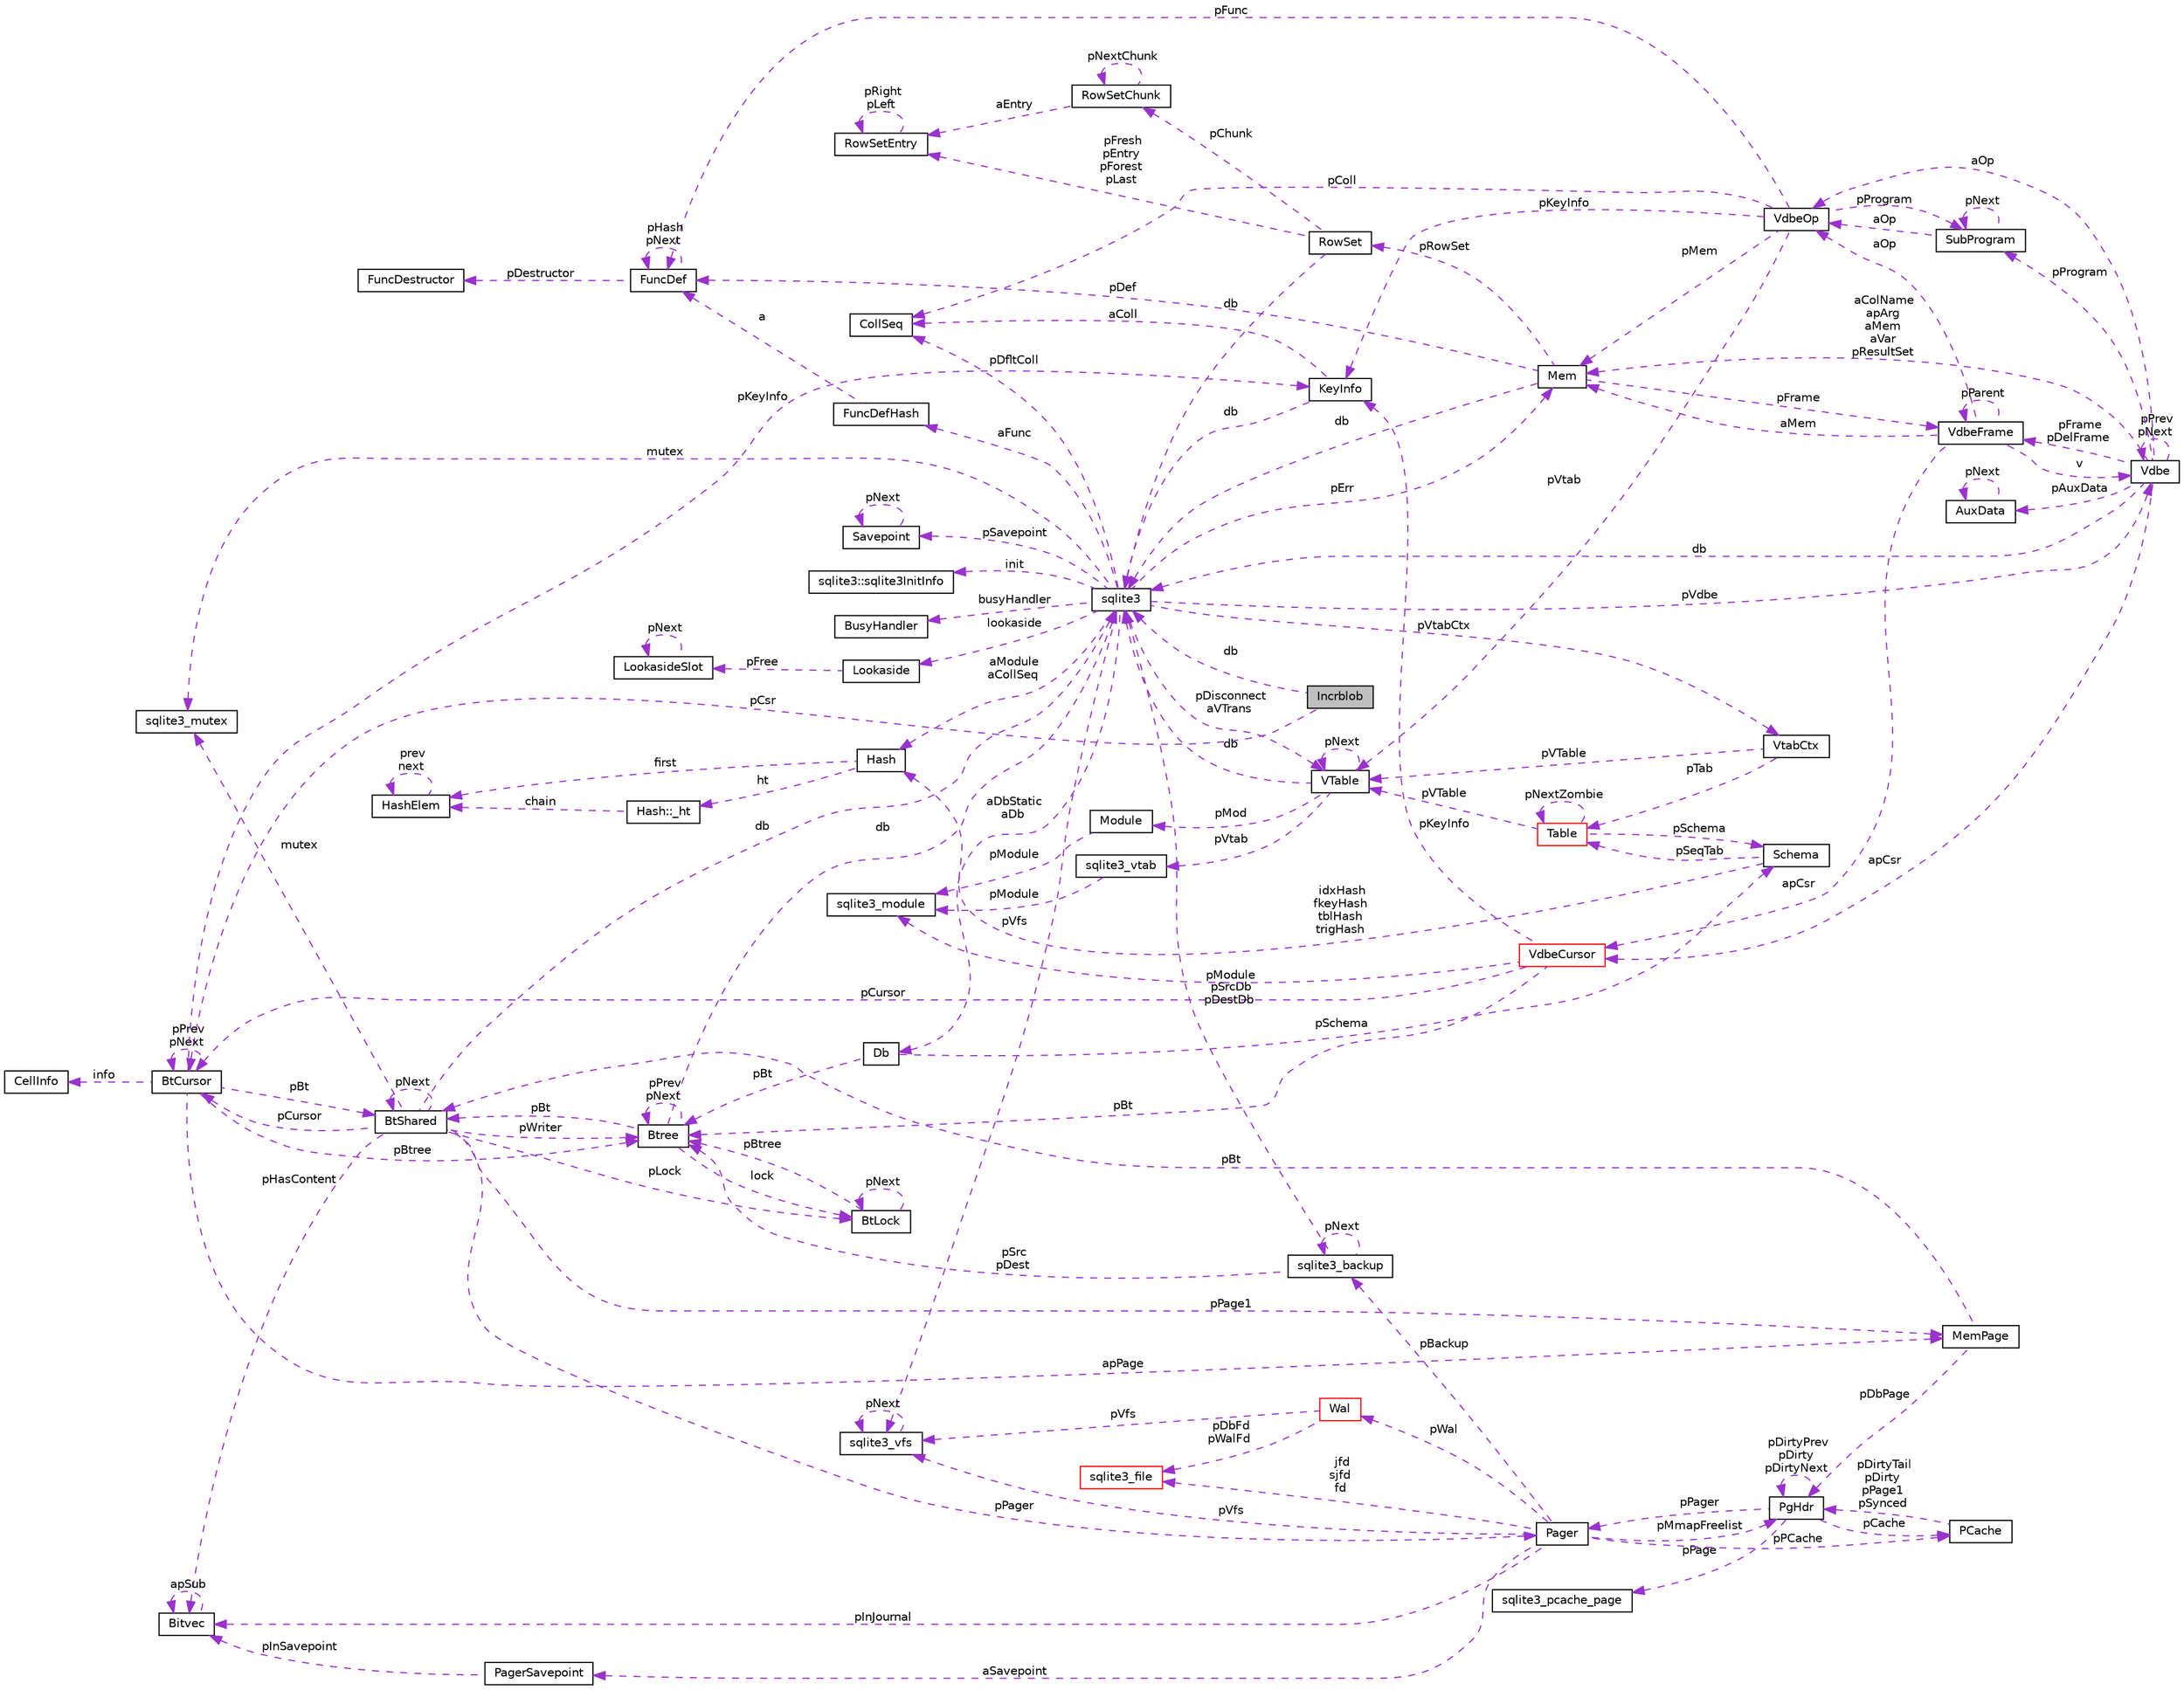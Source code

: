 digraph G
{
 // INTERACTIVE_SVG=YES
  edge [fontname="Helvetica",fontsize="10",labelfontname="Helvetica",labelfontsize="10"];
  node [fontname="Helvetica",fontsize="10",shape=record];
  rankdir="LR";
  Node1 [label="Incrblob",height=0.2,width=0.4,color="black", fillcolor="grey75", style="filled" fontcolor="black"];
  Node2 -> Node1 [dir="back",color="darkorchid3",fontsize="10",style="dashed",label=" pCsr" ,fontname="Helvetica"];
  Node2 [label="BtCursor",height=0.2,width=0.4,color="black", fillcolor="white", style="filled",URL="$db/d2c/struct_bt_cursor.html"];
  Node2 -> Node2 [dir="back",color="darkorchid3",fontsize="10",style="dashed",label=" pPrev\npNext" ,fontname="Helvetica"];
  Node3 -> Node2 [dir="back",color="darkorchid3",fontsize="10",style="dashed",label=" info" ,fontname="Helvetica"];
  Node3 [label="CellInfo",height=0.2,width=0.4,color="black", fillcolor="white", style="filled",URL="$de/dbe/struct_cell_info.html"];
  Node4 -> Node2 [dir="back",color="darkorchid3",fontsize="10",style="dashed",label=" pBt" ,fontname="Helvetica"];
  Node4 [label="BtShared",height=0.2,width=0.4,color="black", fillcolor="white", style="filled",URL="$d3/d1f/struct_bt_shared.html"];
  Node2 -> Node4 [dir="back",color="darkorchid3",fontsize="10",style="dashed",label=" pCursor" ,fontname="Helvetica"];
  Node4 -> Node4 [dir="back",color="darkorchid3",fontsize="10",style="dashed",label=" pNext" ,fontname="Helvetica"];
  Node5 -> Node4 [dir="back",color="darkorchid3",fontsize="10",style="dashed",label=" db" ,fontname="Helvetica"];
  Node5 [label="sqlite3",height=0.2,width=0.4,color="black", fillcolor="white", style="filled",URL="$d9/dcd/structsqlite3.html"];
  Node6 -> Node5 [dir="back",color="darkorchid3",fontsize="10",style="dashed",label=" pErr" ,fontname="Helvetica"];
  Node6 [label="Mem",height=0.2,width=0.4,color="black", fillcolor="white", style="filled",URL="$df/d48/struct_mem.html"];
  Node5 -> Node6 [dir="back",color="darkorchid3",fontsize="10",style="dashed",label=" db" ,fontname="Helvetica"];
  Node7 -> Node6 [dir="back",color="darkorchid3",fontsize="10",style="dashed",label=" pFrame" ,fontname="Helvetica"];
  Node7 [label="VdbeFrame",height=0.2,width=0.4,color="black", fillcolor="white", style="filled",URL="$de/d74/struct_vdbe_frame.html"];
  Node6 -> Node7 [dir="back",color="darkorchid3",fontsize="10",style="dashed",label=" aMem" ,fontname="Helvetica"];
  Node8 -> Node7 [dir="back",color="darkorchid3",fontsize="10",style="dashed",label=" v" ,fontname="Helvetica"];
  Node8 [label="Vdbe",height=0.2,width=0.4,color="black", fillcolor="white", style="filled",URL="$db/df8/struct_vdbe.html"];
  Node8 -> Node8 [dir="back",color="darkorchid3",fontsize="10",style="dashed",label=" pPrev\npNext" ,fontname="Helvetica"];
  Node6 -> Node8 [dir="back",color="darkorchid3",fontsize="10",style="dashed",label=" aColName\napArg\naMem\naVar\npResultSet" ,fontname="Helvetica"];
  Node5 -> Node8 [dir="back",color="darkorchid3",fontsize="10",style="dashed",label=" db" ,fontname="Helvetica"];
  Node7 -> Node8 [dir="back",color="darkorchid3",fontsize="10",style="dashed",label=" pFrame\npDelFrame" ,fontname="Helvetica"];
  Node9 -> Node8 [dir="back",color="darkorchid3",fontsize="10",style="dashed",label=" pAuxData" ,fontname="Helvetica"];
  Node9 [label="AuxData",height=0.2,width=0.4,color="black", fillcolor="white", style="filled",URL="$d5/d59/struct_aux_data.html"];
  Node9 -> Node9 [dir="back",color="darkorchid3",fontsize="10",style="dashed",label=" pNext" ,fontname="Helvetica"];
  Node10 -> Node8 [dir="back",color="darkorchid3",fontsize="10",style="dashed",label=" pProgram" ,fontname="Helvetica"];
  Node10 [label="SubProgram",height=0.2,width=0.4,color="black", fillcolor="white", style="filled",URL="$d4/d16/struct_sub_program.html"];
  Node10 -> Node10 [dir="back",color="darkorchid3",fontsize="10",style="dashed",label=" pNext" ,fontname="Helvetica"];
  Node11 -> Node10 [dir="back",color="darkorchid3",fontsize="10",style="dashed",label=" aOp" ,fontname="Helvetica"];
  Node11 [label="VdbeOp",height=0.2,width=0.4,color="black", fillcolor="white", style="filled",URL="$d2/dd9/struct_vdbe_op.html"];
  Node6 -> Node11 [dir="back",color="darkorchid3",fontsize="10",style="dashed",label=" pMem" ,fontname="Helvetica"];
  Node12 -> Node11 [dir="back",color="darkorchid3",fontsize="10",style="dashed",label=" pColl" ,fontname="Helvetica"];
  Node12 [label="CollSeq",height=0.2,width=0.4,color="black", fillcolor="white", style="filled",URL="$d0/d7d/struct_coll_seq.html"];
  Node13 -> Node11 [dir="back",color="darkorchid3",fontsize="10",style="dashed",label=" pVtab" ,fontname="Helvetica"];
  Node13 [label="VTable",height=0.2,width=0.4,color="black", fillcolor="white", style="filled",URL="$db/d7e/struct_v_table.html"];
  Node5 -> Node13 [dir="back",color="darkorchid3",fontsize="10",style="dashed",label=" db" ,fontname="Helvetica"];
  Node13 -> Node13 [dir="back",color="darkorchid3",fontsize="10",style="dashed",label=" pNext" ,fontname="Helvetica"];
  Node14 -> Node13 [dir="back",color="darkorchid3",fontsize="10",style="dashed",label=" pMod" ,fontname="Helvetica"];
  Node14 [label="Module",height=0.2,width=0.4,color="black", fillcolor="white", style="filled",URL="$d0/d3b/struct_module.html"];
  Node15 -> Node14 [dir="back",color="darkorchid3",fontsize="10",style="dashed",label=" pModule" ,fontname="Helvetica"];
  Node15 [label="sqlite3_module",height=0.2,width=0.4,color="black", fillcolor="white", style="filled",URL="$dd/de4/structsqlite3__module.html"];
  Node16 -> Node13 [dir="back",color="darkorchid3",fontsize="10",style="dashed",label=" pVtab" ,fontname="Helvetica"];
  Node16 [label="sqlite3_vtab",height=0.2,width=0.4,color="black", fillcolor="white", style="filled",URL="$d3/d12/structsqlite3__vtab.html"];
  Node15 -> Node16 [dir="back",color="darkorchid3",fontsize="10",style="dashed",label=" pModule" ,fontname="Helvetica"];
  Node10 -> Node11 [dir="back",color="darkorchid3",fontsize="10",style="dashed",label=" pProgram" ,fontname="Helvetica"];
  Node17 -> Node11 [dir="back",color="darkorchid3",fontsize="10",style="dashed",label=" pKeyInfo" ,fontname="Helvetica"];
  Node17 [label="KeyInfo",height=0.2,width=0.4,color="black", fillcolor="white", style="filled",URL="$dc/d2f/struct_key_info.html"];
  Node5 -> Node17 [dir="back",color="darkorchid3",fontsize="10",style="dashed",label=" db" ,fontname="Helvetica"];
  Node12 -> Node17 [dir="back",color="darkorchid3",fontsize="10",style="dashed",label=" aColl" ,fontname="Helvetica"];
  Node18 -> Node11 [dir="back",color="darkorchid3",fontsize="10",style="dashed",label=" pFunc" ,fontname="Helvetica"];
  Node18 [label="FuncDef",height=0.2,width=0.4,color="black", fillcolor="white", style="filled",URL="$df/d38/struct_func_def.html"];
  Node19 -> Node18 [dir="back",color="darkorchid3",fontsize="10",style="dashed",label=" pDestructor" ,fontname="Helvetica"];
  Node19 [label="FuncDestructor",height=0.2,width=0.4,color="black", fillcolor="white", style="filled",URL="$d5/da4/struct_func_destructor.html"];
  Node18 -> Node18 [dir="back",color="darkorchid3",fontsize="10",style="dashed",label=" pHash\npNext" ,fontname="Helvetica"];
  Node20 -> Node8 [dir="back",color="darkorchid3",fontsize="10",style="dashed",label=" apCsr" ,fontname="Helvetica"];
  Node20 [label="VdbeCursor",height=0.2,width=0.4,color="red", fillcolor="white", style="filled",URL="$d5/dd1/struct_vdbe_cursor.html"];
  Node2 -> Node20 [dir="back",color="darkorchid3",fontsize="10",style="dashed",label=" pCursor" ,fontname="Helvetica"];
  Node15 -> Node20 [dir="back",color="darkorchid3",fontsize="10",style="dashed",label=" pModule" ,fontname="Helvetica"];
  Node17 -> Node20 [dir="back",color="darkorchid3",fontsize="10",style="dashed",label=" pKeyInfo" ,fontname="Helvetica"];
  Node21 -> Node20 [dir="back",color="darkorchid3",fontsize="10",style="dashed",label=" pBt" ,fontname="Helvetica"];
  Node21 [label="Btree",height=0.2,width=0.4,color="black", fillcolor="white", style="filled",URL="$d9/d90/struct_btree.html"];
  Node4 -> Node21 [dir="back",color="darkorchid3",fontsize="10",style="dashed",label=" pBt" ,fontname="Helvetica"];
  Node5 -> Node21 [dir="back",color="darkorchid3",fontsize="10",style="dashed",label=" db" ,fontname="Helvetica"];
  Node22 -> Node21 [dir="back",color="darkorchid3",fontsize="10",style="dashed",label=" lock" ,fontname="Helvetica"];
  Node22 [label="BtLock",height=0.2,width=0.4,color="black", fillcolor="white", style="filled",URL="$d1/d28/struct_bt_lock.html"];
  Node22 -> Node22 [dir="back",color="darkorchid3",fontsize="10",style="dashed",label=" pNext" ,fontname="Helvetica"];
  Node21 -> Node22 [dir="back",color="darkorchid3",fontsize="10",style="dashed",label=" pBtree" ,fontname="Helvetica"];
  Node21 -> Node21 [dir="back",color="darkorchid3",fontsize="10",style="dashed",label=" pPrev\npNext" ,fontname="Helvetica"];
  Node11 -> Node8 [dir="back",color="darkorchid3",fontsize="10",style="dashed",label=" aOp" ,fontname="Helvetica"];
  Node7 -> Node7 [dir="back",color="darkorchid3",fontsize="10",style="dashed",label=" pParent" ,fontname="Helvetica"];
  Node20 -> Node7 [dir="back",color="darkorchid3",fontsize="10",style="dashed",label=" apCsr" ,fontname="Helvetica"];
  Node11 -> Node7 [dir="back",color="darkorchid3",fontsize="10",style="dashed",label=" aOp" ,fontname="Helvetica"];
  Node23 -> Node6 [dir="back",color="darkorchid3",fontsize="10",style="dashed",label=" pRowSet" ,fontname="Helvetica"];
  Node23 [label="RowSet",height=0.2,width=0.4,color="black", fillcolor="white", style="filled",URL="$d5/d67/struct_row_set.html"];
  Node5 -> Node23 [dir="back",color="darkorchid3",fontsize="10",style="dashed",label=" db" ,fontname="Helvetica"];
  Node24 -> Node23 [dir="back",color="darkorchid3",fontsize="10",style="dashed",label=" pChunk" ,fontname="Helvetica"];
  Node24 [label="RowSetChunk",height=0.2,width=0.4,color="black", fillcolor="white", style="filled",URL="$d0/dd7/struct_row_set_chunk.html"];
  Node24 -> Node24 [dir="back",color="darkorchid3",fontsize="10",style="dashed",label=" pNextChunk" ,fontname="Helvetica"];
  Node25 -> Node24 [dir="back",color="darkorchid3",fontsize="10",style="dashed",label=" aEntry" ,fontname="Helvetica"];
  Node25 [label="RowSetEntry",height=0.2,width=0.4,color="black", fillcolor="white", style="filled",URL="$da/d66/struct_row_set_entry.html"];
  Node25 -> Node25 [dir="back",color="darkorchid3",fontsize="10",style="dashed",label=" pRight\npLeft" ,fontname="Helvetica"];
  Node25 -> Node23 [dir="back",color="darkorchid3",fontsize="10",style="dashed",label=" pFresh\npEntry\npForest\npLast" ,fontname="Helvetica"];
  Node18 -> Node6 [dir="back",color="darkorchid3",fontsize="10",style="dashed",label=" pDef" ,fontname="Helvetica"];
  Node8 -> Node5 [dir="back",color="darkorchid3",fontsize="10",style="dashed",label=" pVdbe" ,fontname="Helvetica"];
  Node26 -> Node5 [dir="back",color="darkorchid3",fontsize="10",style="dashed",label=" pSavepoint" ,fontname="Helvetica"];
  Node26 [label="Savepoint",height=0.2,width=0.4,color="black", fillcolor="white", style="filled",URL="$db/dde/struct_savepoint.html"];
  Node26 -> Node26 [dir="back",color="darkorchid3",fontsize="10",style="dashed",label=" pNext" ,fontname="Helvetica"];
  Node27 -> Node5 [dir="back",color="darkorchid3",fontsize="10",style="dashed",label=" aFunc" ,fontname="Helvetica"];
  Node27 [label="FuncDefHash",height=0.2,width=0.4,color="black", fillcolor="white", style="filled",URL="$db/dfc/struct_func_def_hash.html"];
  Node18 -> Node27 [dir="back",color="darkorchid3",fontsize="10",style="dashed",label=" a" ,fontname="Helvetica"];
  Node28 -> Node5 [dir="back",color="darkorchid3",fontsize="10",style="dashed",label=" lookaside" ,fontname="Helvetica"];
  Node28 [label="Lookaside",height=0.2,width=0.4,color="black", fillcolor="white", style="filled",URL="$d4/d8a/struct_lookaside.html"];
  Node29 -> Node28 [dir="back",color="darkorchid3",fontsize="10",style="dashed",label=" pFree" ,fontname="Helvetica"];
  Node29 [label="LookasideSlot",height=0.2,width=0.4,color="black", fillcolor="white", style="filled",URL="$dd/d17/struct_lookaside_slot.html"];
  Node29 -> Node29 [dir="back",color="darkorchid3",fontsize="10",style="dashed",label=" pNext" ,fontname="Helvetica"];
  Node30 -> Node5 [dir="back",color="darkorchid3",fontsize="10",style="dashed",label=" mutex" ,fontname="Helvetica"];
  Node30 [label="sqlite3_mutex",height=0.2,width=0.4,color="black", fillcolor="white", style="filled",URL="$d5/d3c/structsqlite3__mutex.html"];
  Node31 -> Node5 [dir="back",color="darkorchid3",fontsize="10",style="dashed",label=" pVfs" ,fontname="Helvetica"];
  Node31 [label="sqlite3_vfs",height=0.2,width=0.4,color="black", fillcolor="white", style="filled",URL="$d3/d36/structsqlite3__vfs.html"];
  Node31 -> Node31 [dir="back",color="darkorchid3",fontsize="10",style="dashed",label=" pNext" ,fontname="Helvetica"];
  Node32 -> Node5 [dir="back",color="darkorchid3",fontsize="10",style="dashed",label=" init" ,fontname="Helvetica"];
  Node32 [label="sqlite3::sqlite3InitInfo",height=0.2,width=0.4,color="black", fillcolor="white", style="filled",URL="$d7/d84/structsqlite3_1_1sqlite3_init_info.html"];
  Node33 -> Node5 [dir="back",color="darkorchid3",fontsize="10",style="dashed",label=" busyHandler" ,fontname="Helvetica"];
  Node33 [label="BusyHandler",height=0.2,width=0.4,color="black", fillcolor="white", style="filled",URL="$d4/d89/struct_busy_handler.html"];
  Node34 -> Node5 [dir="back",color="darkorchid3",fontsize="10",style="dashed",label=" pVtabCtx" ,fontname="Helvetica"];
  Node34 [label="VtabCtx",height=0.2,width=0.4,color="black", fillcolor="white", style="filled",URL="$de/dae/struct_vtab_ctx.html"];
  Node13 -> Node34 [dir="back",color="darkorchid3",fontsize="10",style="dashed",label=" pVTable" ,fontname="Helvetica"];
  Node35 -> Node34 [dir="back",color="darkorchid3",fontsize="10",style="dashed",label=" pTab" ,fontname="Helvetica"];
  Node35 [label="Table",height=0.2,width=0.4,color="red", fillcolor="white", style="filled",URL="$d5/d0d/struct_table.html"];
  Node36 -> Node35 [dir="back",color="darkorchid3",fontsize="10",style="dashed",label=" pSchema" ,fontname="Helvetica"];
  Node36 [label="Schema",height=0.2,width=0.4,color="black", fillcolor="white", style="filled",URL="$df/d15/struct_schema.html"];
  Node35 -> Node36 [dir="back",color="darkorchid3",fontsize="10",style="dashed",label=" pSeqTab" ,fontname="Helvetica"];
  Node37 -> Node36 [dir="back",color="darkorchid3",fontsize="10",style="dashed",label=" idxHash\nfkeyHash\ntblHash\ntrigHash" ,fontname="Helvetica"];
  Node37 [label="Hash",height=0.2,width=0.4,color="black", fillcolor="white", style="filled",URL="$d2/d7a/struct_hash.html"];
  Node38 -> Node37 [dir="back",color="darkorchid3",fontsize="10",style="dashed",label=" ht" ,fontname="Helvetica"];
  Node38 [label="Hash::_ht",height=0.2,width=0.4,color="black", fillcolor="white", style="filled",URL="$dd/d00/struct_hash_1_1__ht.html"];
  Node39 -> Node38 [dir="back",color="darkorchid3",fontsize="10",style="dashed",label=" chain" ,fontname="Helvetica"];
  Node39 [label="HashElem",height=0.2,width=0.4,color="black", fillcolor="white", style="filled",URL="$df/d01/struct_hash_elem.html"];
  Node39 -> Node39 [dir="back",color="darkorchid3",fontsize="10",style="dashed",label=" prev\nnext" ,fontname="Helvetica"];
  Node39 -> Node37 [dir="back",color="darkorchid3",fontsize="10",style="dashed",label=" first" ,fontname="Helvetica"];
  Node13 -> Node35 [dir="back",color="darkorchid3",fontsize="10",style="dashed",label=" pVTable" ,fontname="Helvetica"];
  Node35 -> Node35 [dir="back",color="darkorchid3",fontsize="10",style="dashed",label=" pNextZombie" ,fontname="Helvetica"];
  Node12 -> Node5 [dir="back",color="darkorchid3",fontsize="10",style="dashed",label=" pDfltColl" ,fontname="Helvetica"];
  Node13 -> Node5 [dir="back",color="darkorchid3",fontsize="10",style="dashed",label=" pDisconnect\naVTrans" ,fontname="Helvetica"];
  Node40 -> Node5 [dir="back",color="darkorchid3",fontsize="10",style="dashed",label=" aDbStatic\naDb" ,fontname="Helvetica"];
  Node40 [label="Db",height=0.2,width=0.4,color="black", fillcolor="white", style="filled",URL="$db/dd1/struct_db.html"];
  Node36 -> Node40 [dir="back",color="darkorchid3",fontsize="10",style="dashed",label=" pSchema" ,fontname="Helvetica"];
  Node21 -> Node40 [dir="back",color="darkorchid3",fontsize="10",style="dashed",label=" pBt" ,fontname="Helvetica"];
  Node37 -> Node5 [dir="back",color="darkorchid3",fontsize="10",style="dashed",label=" aModule\naCollSeq" ,fontname="Helvetica"];
  Node41 -> Node4 [dir="back",color="darkorchid3",fontsize="10",style="dashed",label=" pHasContent" ,fontname="Helvetica"];
  Node41 [label="Bitvec",height=0.2,width=0.4,color="black", fillcolor="white", style="filled",URL="$d1/d89/struct_bitvec.html"];
  Node41 -> Node41 [dir="back",color="darkorchid3",fontsize="10",style="dashed",label=" apSub" ,fontname="Helvetica"];
  Node30 -> Node4 [dir="back",color="darkorchid3",fontsize="10",style="dashed",label=" mutex" ,fontname="Helvetica"];
  Node22 -> Node4 [dir="back",color="darkorchid3",fontsize="10",style="dashed",label=" pLock" ,fontname="Helvetica"];
  Node42 -> Node4 [dir="back",color="darkorchid3",fontsize="10",style="dashed",label=" pPage1" ,fontname="Helvetica"];
  Node42 [label="MemPage",height=0.2,width=0.4,color="black", fillcolor="white", style="filled",URL="$d8/d9f/struct_mem_page.html"];
  Node4 -> Node42 [dir="back",color="darkorchid3",fontsize="10",style="dashed",label=" pBt" ,fontname="Helvetica"];
  Node43 -> Node42 [dir="back",color="darkorchid3",fontsize="10",style="dashed",label=" pDbPage" ,fontname="Helvetica"];
  Node43 [label="PgHdr",height=0.2,width=0.4,color="black", fillcolor="white", style="filled",URL="$d7/de5/struct_pg_hdr.html"];
  Node44 -> Node43 [dir="back",color="darkorchid3",fontsize="10",style="dashed",label=" pPage" ,fontname="Helvetica"];
  Node44 [label="sqlite3_pcache_page",height=0.2,width=0.4,color="black", fillcolor="white", style="filled",URL="$d8/d72/structsqlite3__pcache__page.html"];
  Node45 -> Node43 [dir="back",color="darkorchid3",fontsize="10",style="dashed",label=" pCache" ,fontname="Helvetica"];
  Node45 [label="PCache",height=0.2,width=0.4,color="black", fillcolor="white", style="filled",URL="$d3/d3e/struct_p_cache.html"];
  Node43 -> Node45 [dir="back",color="darkorchid3",fontsize="10",style="dashed",label=" pDirtyTail\npDirty\npPage1\npSynced" ,fontname="Helvetica"];
  Node43 -> Node43 [dir="back",color="darkorchid3",fontsize="10",style="dashed",label=" pDirtyPrev\npDirty\npDirtyNext" ,fontname="Helvetica"];
  Node46 -> Node43 [dir="back",color="darkorchid3",fontsize="10",style="dashed",label=" pPager" ,fontname="Helvetica"];
  Node46 [label="Pager",height=0.2,width=0.4,color="black", fillcolor="white", style="filled",URL="$d0/dba/struct_pager.html"];
  Node45 -> Node46 [dir="back",color="darkorchid3",fontsize="10",style="dashed",label=" pPCache" ,fontname="Helvetica"];
  Node47 -> Node46 [dir="back",color="darkorchid3",fontsize="10",style="dashed",label=" pBackup" ,fontname="Helvetica"];
  Node47 [label="sqlite3_backup",height=0.2,width=0.4,color="black", fillcolor="white", style="filled",URL="$d4/da8/structsqlite3__backup.html"];
  Node47 -> Node47 [dir="back",color="darkorchid3",fontsize="10",style="dashed",label=" pNext" ,fontname="Helvetica"];
  Node5 -> Node47 [dir="back",color="darkorchid3",fontsize="10",style="dashed",label=" pSrcDb\npDestDb" ,fontname="Helvetica"];
  Node21 -> Node47 [dir="back",color="darkorchid3",fontsize="10",style="dashed",label=" pSrc\npDest" ,fontname="Helvetica"];
  Node41 -> Node46 [dir="back",color="darkorchid3",fontsize="10",style="dashed",label=" pInJournal" ,fontname="Helvetica"];
  Node48 -> Node46 [dir="back",color="darkorchid3",fontsize="10",style="dashed",label=" jfd\nsjfd\nfd" ,fontname="Helvetica"];
  Node48 [label="sqlite3_file",height=0.2,width=0.4,color="red", fillcolor="white", style="filled",URL="$db/db0/structsqlite3__file.html"];
  Node31 -> Node46 [dir="back",color="darkorchid3",fontsize="10",style="dashed",label=" pVfs" ,fontname="Helvetica"];
  Node43 -> Node46 [dir="back",color="darkorchid3",fontsize="10",style="dashed",label=" pMmapFreelist" ,fontname="Helvetica"];
  Node49 -> Node46 [dir="back",color="darkorchid3",fontsize="10",style="dashed",label=" pWal" ,fontname="Helvetica"];
  Node49 [label="Wal",height=0.2,width=0.4,color="red", fillcolor="white", style="filled",URL="$d6/d4d/struct_wal.html"];
  Node48 -> Node49 [dir="back",color="darkorchid3",fontsize="10",style="dashed",label=" pDbFd\npWalFd" ,fontname="Helvetica"];
  Node31 -> Node49 [dir="back",color="darkorchid3",fontsize="10",style="dashed",label=" pVfs" ,fontname="Helvetica"];
  Node50 -> Node46 [dir="back",color="darkorchid3",fontsize="10",style="dashed",label=" aSavepoint" ,fontname="Helvetica"];
  Node50 [label="PagerSavepoint",height=0.2,width=0.4,color="black", fillcolor="white", style="filled",URL="$de/deb/struct_pager_savepoint.html"];
  Node41 -> Node50 [dir="back",color="darkorchid3",fontsize="10",style="dashed",label=" pInSavepoint" ,fontname="Helvetica"];
  Node21 -> Node4 [dir="back",color="darkorchid3",fontsize="10",style="dashed",label=" pWriter" ,fontname="Helvetica"];
  Node46 -> Node4 [dir="back",color="darkorchid3",fontsize="10",style="dashed",label=" pPager" ,fontname="Helvetica"];
  Node42 -> Node2 [dir="back",color="darkorchid3",fontsize="10",style="dashed",label=" apPage" ,fontname="Helvetica"];
  Node17 -> Node2 [dir="back",color="darkorchid3",fontsize="10",style="dashed",label=" pKeyInfo" ,fontname="Helvetica"];
  Node21 -> Node2 [dir="back",color="darkorchid3",fontsize="10",style="dashed",label=" pBtree" ,fontname="Helvetica"];
  Node5 -> Node1 [dir="back",color="darkorchid3",fontsize="10",style="dashed",label=" db" ,fontname="Helvetica"];
}
